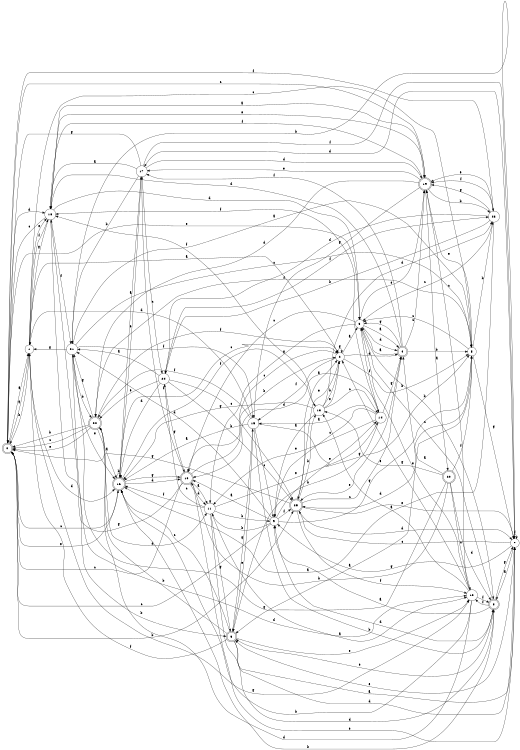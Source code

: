 digraph n21_9 {
__start0 [label="" shape="none"];

rankdir=LR;
size="8,5";

s0 [style="rounded,filled", color="black", fillcolor="white" shape="doublecircle", label="0"];
s1 [style="filled", color="black", fillcolor="white" shape="circle", label="1"];
s2 [style="filled", color="black", fillcolor="white" shape="circle", label="2"];
s3 [style="filled", color="black", fillcolor="white" shape="circle", label="3"];
s4 [style="rounded,filled", color="black", fillcolor="white" shape="doublecircle", label="4"];
s5 [style="filled", color="black", fillcolor="white" shape="circle", label="5"];
s6 [style="rounded,filled", color="black", fillcolor="white" shape="doublecircle", label="6"];
s7 [style="filled", color="black", fillcolor="white" shape="circle", label="7"];
s8 [style="rounded,filled", color="black", fillcolor="white" shape="doublecircle", label="8"];
s9 [style="filled", color="black", fillcolor="white" shape="circle", label="9"];
s10 [style="rounded,filled", color="black", fillcolor="white" shape="doublecircle", label="10"];
s11 [style="filled", color="black", fillcolor="white" shape="circle", label="11"];
s12 [style="filled", color="black", fillcolor="white" shape="circle", label="12"];
s13 [style="filled", color="black", fillcolor="white" shape="circle", label="13"];
s14 [style="filled", color="black", fillcolor="white" shape="circle", label="14"];
s15 [style="filled", color="black", fillcolor="white" shape="circle", label="15"];
s16 [style="rounded,filled", color="black", fillcolor="white" shape="doublecircle", label="16"];
s17 [style="filled", color="black", fillcolor="white" shape="circle", label="17"];
s18 [style="filled", color="black", fillcolor="white" shape="circle", label="18"];
s19 [style="rounded,filled", color="black", fillcolor="white" shape="doublecircle", label="19"];
s20 [style="rounded,filled", color="black", fillcolor="white" shape="doublecircle", label="20"];
s21 [style="filled", color="black", fillcolor="white" shape="circle", label="21"];
s22 [style="rounded,filled", color="black", fillcolor="white" shape="doublecircle", label="22"];
s23 [style="filled", color="black", fillcolor="white" shape="circle", label="23"];
s24 [style="filled", color="black", fillcolor="white" shape="circle", label="24"];
s25 [style="rounded,filled", color="black", fillcolor="white" shape="doublecircle", label="25"];
s0 -> s1 [label="a"];
s0 -> s25 [label="b"];
s0 -> s16 [label="c"];
s0 -> s18 [label="d"];
s0 -> s3 [label="e"];
s0 -> s23 [label="f"];
s0 -> s1 [label="g"];
s1 -> s2 [label="a"];
s1 -> s0 [label="b"];
s1 -> s5 [label="c"];
s1 -> s16 [label="d"];
s1 -> s18 [label="e"];
s1 -> s18 [label="f"];
s1 -> s12 [label="g"];
s2 -> s3 [label="a"];
s2 -> s5 [label="b"];
s2 -> s10 [label="c"];
s2 -> s4 [label="d"];
s2 -> s25 [label="e"];
s2 -> s15 [label="f"];
s2 -> s2 [label="g"];
s3 -> s4 [label="a"];
s3 -> s8 [label="b"];
s3 -> s10 [label="c"];
s3 -> s4 [label="d"];
s3 -> s19 [label="e"];
s3 -> s14 [label="f"];
s3 -> s11 [label="g"];
s4 -> s3 [label="a"];
s4 -> s5 [label="b"];
s4 -> s19 [label="c"];
s4 -> s18 [label="d"];
s4 -> s25 [label="e"];
s4 -> s17 [label="f"];
s4 -> s3 [label="g"];
s5 -> s6 [label="a"];
s5 -> s23 [label="b"];
s5 -> s3 [label="c"];
s5 -> s25 [label="d"];
s5 -> s19 [label="e"];
s5 -> s22 [label="f"];
s5 -> s7 [label="g"];
s6 -> s7 [label="a"];
s6 -> s22 [label="b"];
s6 -> s16 [label="c"];
s6 -> s7 [label="d"];
s6 -> s12 [label="e"];
s6 -> s1 [label="f"];
s6 -> s15 [label="g"];
s7 -> s8 [label="a"];
s7 -> s21 [label="b"];
s7 -> s25 [label="c"];
s7 -> s17 [label="d"];
s7 -> s6 [label="e"];
s7 -> s7 [label="f"];
s7 -> s9 [label="g"];
s8 -> s9 [label="a"];
s8 -> s16 [label="b"];
s8 -> s3 [label="c"];
s8 -> s9 [label="d"];
s8 -> s6 [label="e"];
s8 -> s12 [label="f"];
s8 -> s7 [label="g"];
s9 -> s10 [label="a"];
s9 -> s11 [label="b"];
s9 -> s0 [label="c"];
s9 -> s21 [label="d"];
s9 -> s14 [label="e"];
s9 -> s25 [label="f"];
s9 -> s5 [label="g"];
s10 -> s11 [label="a"];
s10 -> s2 [label="b"];
s10 -> s0 [label="c"];
s10 -> s11 [label="d"];
s10 -> s7 [label="e"];
s10 -> s17 [label="f"];
s10 -> s18 [label="g"];
s11 -> s12 [label="a"];
s11 -> s9 [label="b"];
s11 -> s24 [label="c"];
s11 -> s8 [label="d"];
s11 -> s14 [label="e"];
s11 -> s16 [label="f"];
s11 -> s6 [label="g"];
s12 -> s13 [label="a"];
s12 -> s16 [label="b"];
s12 -> s19 [label="c"];
s12 -> s22 [label="d"];
s12 -> s3 [label="e"];
s12 -> s8 [label="f"];
s12 -> s2 [label="g"];
s13 -> s9 [label="a"];
s13 -> s2 [label="b"];
s13 -> s14 [label="c"];
s13 -> s23 [label="d"];
s13 -> s2 [label="e"];
s13 -> s18 [label="f"];
s13 -> s16 [label="g"];
s14 -> s15 [label="a"];
s14 -> s6 [label="b"];
s14 -> s9 [label="c"];
s14 -> s10 [label="d"];
s14 -> s11 [label="e"];
s14 -> s18 [label="f"];
s14 -> s4 [label="g"];
s15 -> s16 [label="a"];
s15 -> s8 [label="b"];
s15 -> s9 [label="c"];
s15 -> s1 [label="d"];
s15 -> s6 [label="e"];
s15 -> s22 [label="f"];
s15 -> s5 [label="g"];
s16 -> s17 [label="a"];
s16 -> s16 [label="b"];
s16 -> s2 [label="c"];
s16 -> s10 [label="d"];
s16 -> s0 [label="e"];
s16 -> s13 [label="f"];
s16 -> s10 [label="g"];
s17 -> s18 [label="a"];
s17 -> s21 [label="b"];
s17 -> s24 [label="c"];
s17 -> s19 [label="d"];
s17 -> s16 [label="e"];
s17 -> s7 [label="f"];
s17 -> s0 [label="g"];
s18 -> s19 [label="a"];
s18 -> s6 [label="b"];
s18 -> s0 [label="c"];
s18 -> s3 [label="d"];
s18 -> s19 [label="e"];
s18 -> s21 [label="f"];
s18 -> s1 [label="g"];
s19 -> s20 [label="a"];
s19 -> s23 [label="b"];
s19 -> s0 [label="c"];
s19 -> s22 [label="d"];
s19 -> s17 [label="e"];
s19 -> s18 [label="f"];
s19 -> s15 [label="g"];
s20 -> s4 [label="a"];
s20 -> s10 [label="b"];
s20 -> s12 [label="c"];
s20 -> s8 [label="d"];
s20 -> s13 [label="e"];
s20 -> s5 [label="f"];
s20 -> s21 [label="g"];
s21 -> s5 [label="a"];
s21 -> s22 [label="b"];
s21 -> s5 [label="c"];
s21 -> s12 [label="d"];
s21 -> s16 [label="e"];
s21 -> s15 [label="f"];
s21 -> s1 [label="g"];
s22 -> s16 [label="a"];
s22 -> s0 [label="b"];
s22 -> s0 [label="c"];
s22 -> s11 [label="d"];
s22 -> s0 [label="e"];
s22 -> s2 [label="f"];
s22 -> s21 [label="g"];
s23 -> s16 [label="a"];
s23 -> s24 [label="b"];
s23 -> s3 [label="c"];
s23 -> s24 [label="d"];
s23 -> s19 [label="e"];
s23 -> s19 [label="f"];
s23 -> s19 [label="g"];
s24 -> s21 [label="a"];
s24 -> s25 [label="b"];
s24 -> s25 [label="c"];
s24 -> s16 [label="d"];
s24 -> s22 [label="e"];
s24 -> s23 [label="f"];
s24 -> s10 [label="g"];
s25 -> s2 [label="a"];
s25 -> s13 [label="b"];
s25 -> s4 [label="c"];
s25 -> s7 [label="d"];
s25 -> s7 [label="e"];
s25 -> s12 [label="f"];
s25 -> s0 [label="g"];

}